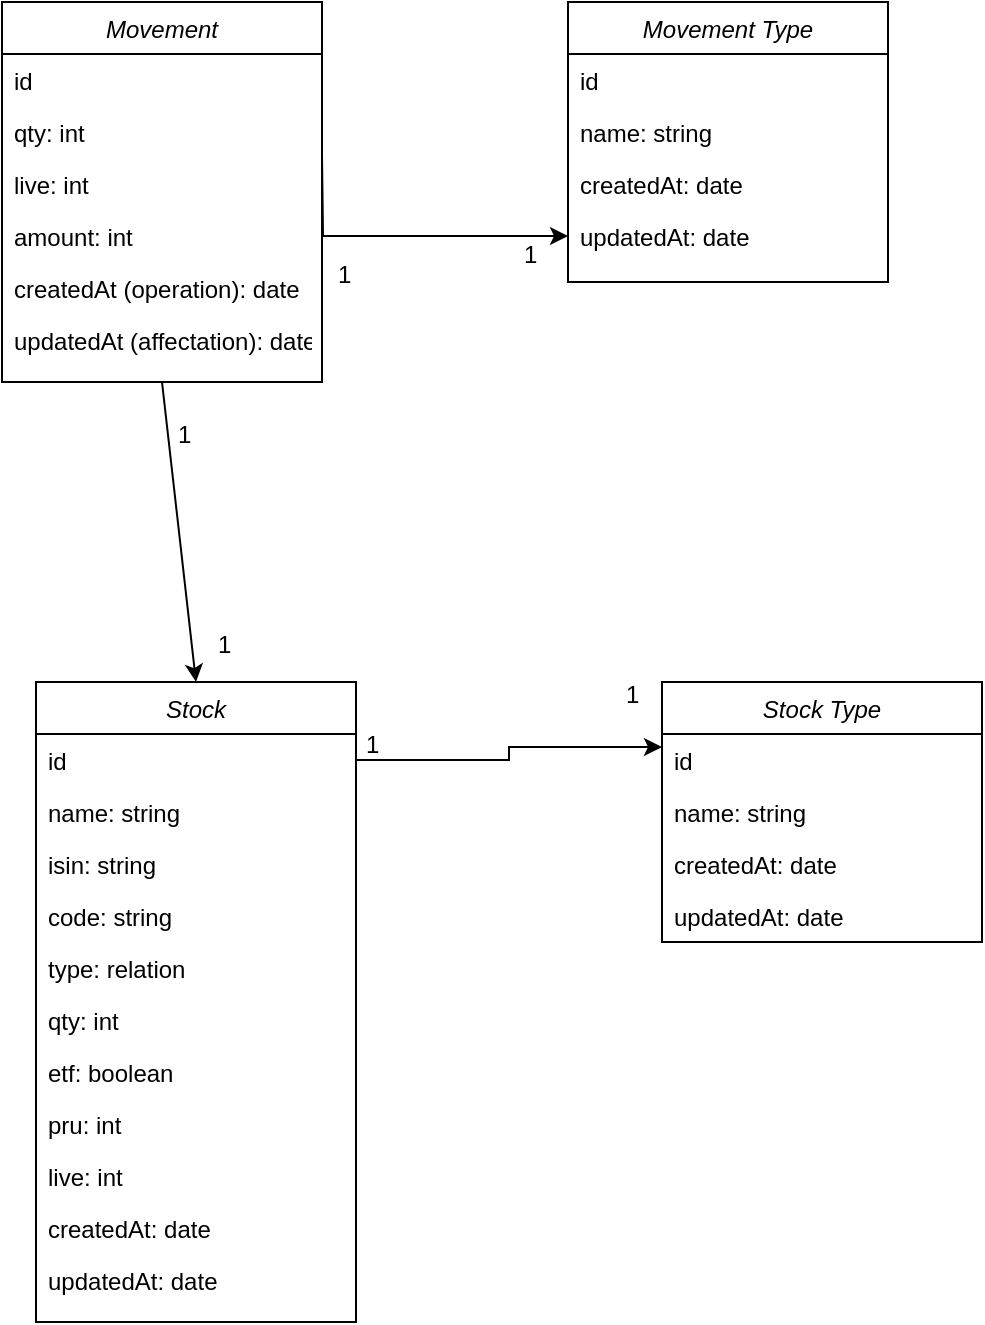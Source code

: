 <mxfile>
    <diagram id="C5RBs43oDa-KdzZeNtuy" name="Page-1">
        <mxGraphModel dx="1396" dy="782" grid="1" gridSize="10" guides="1" tooltips="1" connect="1" arrows="1" fold="1" page="1" pageScale="1" pageWidth="827" pageHeight="1169" math="0" shadow="0">
            <root>
                <mxCell id="WIyWlLk6GJQsqaUBKTNV-0"/>
                <mxCell id="WIyWlLk6GJQsqaUBKTNV-1" parent="WIyWlLk6GJQsqaUBKTNV-0"/>
                <mxCell id="mvoTX4V7nqbFKOvAeYUd-6" value="Movement" style="swimlane;fontStyle=2;align=center;verticalAlign=top;childLayout=stackLayout;horizontal=1;startSize=26;horizontalStack=0;resizeParent=1;resizeLast=0;collapsible=1;marginBottom=0;rounded=0;shadow=0;strokeWidth=1;" parent="WIyWlLk6GJQsqaUBKTNV-1" vertex="1">
                    <mxGeometry x="650" y="90" width="160" height="190" as="geometry">
                        <mxRectangle x="230" y="140" width="160" height="26" as="alternateBounds"/>
                    </mxGeometry>
                </mxCell>
                <mxCell id="mvoTX4V7nqbFKOvAeYUd-7" value="id" style="text;align=left;verticalAlign=top;spacingLeft=4;spacingRight=4;overflow=hidden;rotatable=0;points=[[0,0.5],[1,0.5]];portConstraint=eastwest;" parent="mvoTX4V7nqbFKOvAeYUd-6" vertex="1">
                    <mxGeometry y="26" width="160" height="26" as="geometry"/>
                </mxCell>
                <mxCell id="mvoTX4V7nqbFKOvAeYUd-8" value="qty: int" style="text;align=left;verticalAlign=top;spacingLeft=4;spacingRight=4;overflow=hidden;rotatable=0;points=[[0,0.5],[1,0.5]];portConstraint=eastwest;rounded=0;shadow=0;html=0;" parent="mvoTX4V7nqbFKOvAeYUd-6" vertex="1">
                    <mxGeometry y="52" width="160" height="26" as="geometry"/>
                </mxCell>
                <mxCell id="mvoTX4V7nqbFKOvAeYUd-10" value="live: int" style="text;align=left;verticalAlign=top;spacingLeft=4;spacingRight=4;overflow=hidden;rotatable=0;points=[[0,0.5],[1,0.5]];portConstraint=eastwest;rounded=0;shadow=0;html=0;" parent="mvoTX4V7nqbFKOvAeYUd-6" vertex="1">
                    <mxGeometry y="78" width="160" height="26" as="geometry"/>
                </mxCell>
                <mxCell id="pf6f9cD-OFP5H5Cz7i9o-34" value="amount: int" style="text;align=left;verticalAlign=top;spacingLeft=4;spacingRight=4;overflow=hidden;rotatable=0;points=[[0,0.5],[1,0.5]];portConstraint=eastwest;rounded=0;shadow=0;html=0;" parent="mvoTX4V7nqbFKOvAeYUd-6" vertex="1">
                    <mxGeometry y="104" width="160" height="26" as="geometry"/>
                </mxCell>
                <mxCell id="19" value="createdAt (operation): date" style="text;align=left;verticalAlign=top;spacingLeft=4;spacingRight=4;overflow=hidden;rotatable=0;points=[[0,0.5],[1,0.5]];portConstraint=eastwest;rounded=0;shadow=0;html=0;" parent="mvoTX4V7nqbFKOvAeYUd-6" vertex="1">
                    <mxGeometry y="130" width="160" height="26" as="geometry"/>
                </mxCell>
                <mxCell id="20" value="updatedAt (affectation): date" style="text;align=left;verticalAlign=top;spacingLeft=4;spacingRight=4;overflow=hidden;rotatable=0;points=[[0,0.5],[1,0.5]];portConstraint=eastwest;rounded=0;shadow=0;html=0;" parent="mvoTX4V7nqbFKOvAeYUd-6" vertex="1">
                    <mxGeometry y="156" width="160" height="26" as="geometry"/>
                </mxCell>
                <mxCell id="pf6f9cD-OFP5H5Cz7i9o-0" value="Stock" style="swimlane;fontStyle=2;align=center;verticalAlign=top;childLayout=stackLayout;horizontal=1;startSize=26;horizontalStack=0;resizeParent=1;resizeLast=0;collapsible=1;marginBottom=0;rounded=0;shadow=0;strokeWidth=1;" parent="WIyWlLk6GJQsqaUBKTNV-1" vertex="1">
                    <mxGeometry x="667" y="430" width="160" height="320" as="geometry">
                        <mxRectangle x="230" y="140" width="160" height="26" as="alternateBounds"/>
                    </mxGeometry>
                </mxCell>
                <mxCell id="pf6f9cD-OFP5H5Cz7i9o-1" value="id" style="text;align=left;verticalAlign=top;spacingLeft=4;spacingRight=4;overflow=hidden;rotatable=0;points=[[0,0.5],[1,0.5]];portConstraint=eastwest;" parent="pf6f9cD-OFP5H5Cz7i9o-0" vertex="1">
                    <mxGeometry y="26" width="160" height="26" as="geometry"/>
                </mxCell>
                <mxCell id="pf6f9cD-OFP5H5Cz7i9o-2" value="name: string" style="text;align=left;verticalAlign=top;spacingLeft=4;spacingRight=4;overflow=hidden;rotatable=0;points=[[0,0.5],[1,0.5]];portConstraint=eastwest;rounded=0;shadow=0;html=0;" parent="pf6f9cD-OFP5H5Cz7i9o-0" vertex="1">
                    <mxGeometry y="52" width="160" height="26" as="geometry"/>
                </mxCell>
                <mxCell id="pf6f9cD-OFP5H5Cz7i9o-3" value="isin: string" style="text;align=left;verticalAlign=top;spacingLeft=4;spacingRight=4;overflow=hidden;rotatable=0;points=[[0,0.5],[1,0.5]];portConstraint=eastwest;rounded=0;shadow=0;html=0;" parent="pf6f9cD-OFP5H5Cz7i9o-0" vertex="1">
                    <mxGeometry y="78" width="160" height="26" as="geometry"/>
                </mxCell>
                <mxCell id="pf6f9cD-OFP5H5Cz7i9o-5" value="code: string" style="text;align=left;verticalAlign=top;spacingLeft=4;spacingRight=4;overflow=hidden;rotatable=0;points=[[0,0.5],[1,0.5]];portConstraint=eastwest;rounded=0;shadow=0;html=0;" parent="pf6f9cD-OFP5H5Cz7i9o-0" vertex="1">
                    <mxGeometry y="104" width="160" height="26" as="geometry"/>
                </mxCell>
                <mxCell id="pf6f9cD-OFP5H5Cz7i9o-4" value="type: relation" style="text;align=left;verticalAlign=top;spacingLeft=4;spacingRight=4;overflow=hidden;rotatable=0;points=[[0,0.5],[1,0.5]];portConstraint=eastwest;rounded=0;shadow=0;html=0;" parent="pf6f9cD-OFP5H5Cz7i9o-0" vertex="1">
                    <mxGeometry y="130" width="160" height="26" as="geometry"/>
                </mxCell>
                <mxCell id="pf6f9cD-OFP5H5Cz7i9o-13" value="qty: int" style="text;align=left;verticalAlign=top;spacingLeft=4;spacingRight=4;overflow=hidden;rotatable=0;points=[[0,0.5],[1,0.5]];portConstraint=eastwest;rounded=0;shadow=0;html=0;" parent="pf6f9cD-OFP5H5Cz7i9o-0" vertex="1">
                    <mxGeometry y="156" width="160" height="26" as="geometry"/>
                </mxCell>
                <mxCell id="pf6f9cD-OFP5H5Cz7i9o-16" value="etf: boolean" style="text;align=left;verticalAlign=top;spacingLeft=4;spacingRight=4;overflow=hidden;rotatable=0;points=[[0,0.5],[1,0.5]];portConstraint=eastwest;rounded=0;shadow=0;html=0;" parent="pf6f9cD-OFP5H5Cz7i9o-0" vertex="1">
                    <mxGeometry y="182" width="160" height="26" as="geometry"/>
                </mxCell>
                <mxCell id="pf6f9cD-OFP5H5Cz7i9o-32" value="pru: int" style="text;align=left;verticalAlign=top;spacingLeft=4;spacingRight=4;overflow=hidden;rotatable=0;points=[[0,0.5],[1,0.5]];portConstraint=eastwest;rounded=0;shadow=0;html=0;" parent="pf6f9cD-OFP5H5Cz7i9o-0" vertex="1">
                    <mxGeometry y="208" width="160" height="26" as="geometry"/>
                </mxCell>
                <mxCell id="6" value="live: int" style="text;align=left;verticalAlign=top;spacingLeft=4;spacingRight=4;overflow=hidden;rotatable=0;points=[[0,0.5],[1,0.5]];portConstraint=eastwest;rounded=0;shadow=0;html=0;" parent="pf6f9cD-OFP5H5Cz7i9o-0" vertex="1">
                    <mxGeometry y="234" width="160" height="26" as="geometry"/>
                </mxCell>
                <mxCell id="10" value="createdAt: date" style="text;align=left;verticalAlign=top;spacingLeft=4;spacingRight=4;overflow=hidden;rotatable=0;points=[[0,0.5],[1,0.5]];portConstraint=eastwest;rounded=0;shadow=0;html=0;" parent="pf6f9cD-OFP5H5Cz7i9o-0" vertex="1">
                    <mxGeometry y="260" width="160" height="26" as="geometry"/>
                </mxCell>
                <mxCell id="11" value="updatedAt: date" style="text;align=left;verticalAlign=top;spacingLeft=4;spacingRight=4;overflow=hidden;rotatable=0;points=[[0,0.5],[1,0.5]];portConstraint=eastwest;rounded=0;shadow=0;html=0;" parent="pf6f9cD-OFP5H5Cz7i9o-0" vertex="1">
                    <mxGeometry y="286" width="160" height="26" as="geometry"/>
                </mxCell>
                <mxCell id="pf6f9cD-OFP5H5Cz7i9o-17" value="Stock Type" style="swimlane;fontStyle=2;align=center;verticalAlign=top;childLayout=stackLayout;horizontal=1;startSize=26;horizontalStack=0;resizeParent=1;resizeLast=0;collapsible=1;marginBottom=0;rounded=0;shadow=0;strokeWidth=1;" parent="WIyWlLk6GJQsqaUBKTNV-1" vertex="1">
                    <mxGeometry x="980" y="430" width="160" height="130" as="geometry">
                        <mxRectangle x="230" y="140" width="160" height="26" as="alternateBounds"/>
                    </mxGeometry>
                </mxCell>
                <mxCell id="pf6f9cD-OFP5H5Cz7i9o-18" value="id" style="text;align=left;verticalAlign=top;spacingLeft=4;spacingRight=4;overflow=hidden;rotatable=0;points=[[0,0.5],[1,0.5]];portConstraint=eastwest;" parent="pf6f9cD-OFP5H5Cz7i9o-17" vertex="1">
                    <mxGeometry y="26" width="160" height="26" as="geometry"/>
                </mxCell>
                <mxCell id="pf6f9cD-OFP5H5Cz7i9o-19" value="name: string" style="text;align=left;verticalAlign=top;spacingLeft=4;spacingRight=4;overflow=hidden;rotatable=0;points=[[0,0.5],[1,0.5]];portConstraint=eastwest;rounded=0;shadow=0;html=0;" parent="pf6f9cD-OFP5H5Cz7i9o-17" vertex="1">
                    <mxGeometry y="52" width="160" height="26" as="geometry"/>
                </mxCell>
                <mxCell id="1" value="createdAt: date" style="text;align=left;verticalAlign=top;spacingLeft=4;spacingRight=4;overflow=hidden;rotatable=0;points=[[0,0.5],[1,0.5]];portConstraint=eastwest;rounded=0;shadow=0;html=0;" parent="pf6f9cD-OFP5H5Cz7i9o-17" vertex="1">
                    <mxGeometry y="78" width="160" height="26" as="geometry"/>
                </mxCell>
                <mxCell id="2" value="updatedAt: date" style="text;align=left;verticalAlign=top;spacingLeft=4;spacingRight=4;overflow=hidden;rotatable=0;points=[[0,0.5],[1,0.5]];portConstraint=eastwest;rounded=0;shadow=0;html=0;" parent="pf6f9cD-OFP5H5Cz7i9o-17" vertex="1">
                    <mxGeometry y="104" width="160" height="26" as="geometry"/>
                </mxCell>
                <mxCell id="pf6f9cD-OFP5H5Cz7i9o-28" style="edgeStyle=orthogonalEdgeStyle;rounded=0;orthogonalLoop=1;jettySize=auto;html=1;exitX=1;exitY=0.5;exitDx=0;exitDy=0;entryX=0;entryY=0.25;entryDx=0;entryDy=0;" parent="WIyWlLk6GJQsqaUBKTNV-1" source="pf6f9cD-OFP5H5Cz7i9o-1" target="pf6f9cD-OFP5H5Cz7i9o-17" edge="1">
                    <mxGeometry relative="1" as="geometry">
                        <mxPoint x="930" y="469" as="targetPoint"/>
                    </mxGeometry>
                </mxCell>
                <mxCell id="pf6f9cD-OFP5H5Cz7i9o-30" value="1" style="resizable=0;align=left;verticalAlign=bottom;labelBackgroundColor=none;fontSize=12;" parent="WIyWlLk6GJQsqaUBKTNV-1" connectable="0" vertex="1">
                    <mxGeometry x="830" y="470" as="geometry"/>
                </mxCell>
                <mxCell id="pf6f9cD-OFP5H5Cz7i9o-31" value="1" style="resizable=0;align=left;verticalAlign=bottom;labelBackgroundColor=none;fontSize=12;" parent="WIyWlLk6GJQsqaUBKTNV-1" connectable="0" vertex="1">
                    <mxGeometry x="960" y="445" as="geometry"/>
                </mxCell>
                <mxCell id="13" value="Movement Type" style="swimlane;fontStyle=2;align=center;verticalAlign=top;childLayout=stackLayout;horizontal=1;startSize=26;horizontalStack=0;resizeParent=1;resizeLast=0;collapsible=1;marginBottom=0;rounded=0;shadow=0;strokeWidth=1;" parent="WIyWlLk6GJQsqaUBKTNV-1" vertex="1">
                    <mxGeometry x="933" y="90" width="160" height="140" as="geometry">
                        <mxRectangle x="230" y="140" width="160" height="26" as="alternateBounds"/>
                    </mxGeometry>
                </mxCell>
                <mxCell id="14" value="id" style="text;align=left;verticalAlign=top;spacingLeft=4;spacingRight=4;overflow=hidden;rotatable=0;points=[[0,0.5],[1,0.5]];portConstraint=eastwest;" parent="13" vertex="1">
                    <mxGeometry y="26" width="160" height="26" as="geometry"/>
                </mxCell>
                <mxCell id="15" value="name: string" style="text;align=left;verticalAlign=top;spacingLeft=4;spacingRight=4;overflow=hidden;rotatable=0;points=[[0,0.5],[1,0.5]];portConstraint=eastwest;rounded=0;shadow=0;html=0;" parent="13" vertex="1">
                    <mxGeometry y="52" width="160" height="26" as="geometry"/>
                </mxCell>
                <mxCell id="16" value="createdAt: date" style="text;align=left;verticalAlign=top;spacingLeft=4;spacingRight=4;overflow=hidden;rotatable=0;points=[[0,0.5],[1,0.5]];portConstraint=eastwest;rounded=0;shadow=0;html=0;" parent="13" vertex="1">
                    <mxGeometry y="78" width="160" height="26" as="geometry"/>
                </mxCell>
                <mxCell id="17" value="updatedAt: date" style="text;align=left;verticalAlign=top;spacingLeft=4;spacingRight=4;overflow=hidden;rotatable=0;points=[[0,0.5],[1,0.5]];portConstraint=eastwest;rounded=0;shadow=0;html=0;" parent="13" vertex="1">
                    <mxGeometry y="104" width="160" height="26" as="geometry"/>
                </mxCell>
                <mxCell id="18" style="edgeStyle=orthogonalEdgeStyle;rounded=0;orthogonalLoop=1;jettySize=auto;html=1;exitX=1;exitY=0.5;exitDx=0;exitDy=0;entryX=0;entryY=0.5;entryDx=0;entryDy=0;" parent="WIyWlLk6GJQsqaUBKTNV-1" target="17" edge="1">
                    <mxGeometry relative="1" as="geometry">
                        <mxPoint x="963" y="160" as="targetPoint"/>
                        <mxPoint x="810" y="166.5" as="sourcePoint"/>
                    </mxGeometry>
                </mxCell>
                <mxCell id="22" value="" style="endArrow=classic;html=1;entryX=0.5;entryY=0;entryDx=0;entryDy=0;exitX=0.5;exitY=1;exitDx=0;exitDy=0;" parent="WIyWlLk6GJQsqaUBKTNV-1" source="mvoTX4V7nqbFKOvAeYUd-6" target="pf6f9cD-OFP5H5Cz7i9o-0" edge="1">
                    <mxGeometry width="50" height="50" relative="1" as="geometry">
                        <mxPoint x="723.44" y="299.404" as="sourcePoint"/>
                        <mxPoint x="940" y="240" as="targetPoint"/>
                    </mxGeometry>
                </mxCell>
                <mxCell id="23" value="1" style="resizable=0;align=left;verticalAlign=bottom;labelBackgroundColor=none;fontSize=12;" parent="WIyWlLk6GJQsqaUBKTNV-1" connectable="0" vertex="1">
                    <mxGeometry x="840" y="480" as="geometry">
                        <mxPoint x="-104" y="-165" as="offset"/>
                    </mxGeometry>
                </mxCell>
                <mxCell id="24" value="1" style="resizable=0;align=left;verticalAlign=bottom;labelBackgroundColor=none;fontSize=12;" parent="WIyWlLk6GJQsqaUBKTNV-1" connectable="0" vertex="1">
                    <mxGeometry x="860" y="585" as="geometry">
                        <mxPoint x="-104" y="-165" as="offset"/>
                    </mxGeometry>
                </mxCell>
                <mxCell id="25" value="1" style="resizable=0;align=left;verticalAlign=bottom;labelBackgroundColor=none;fontSize=12;" parent="WIyWlLk6GJQsqaUBKTNV-1" connectable="0" vertex="1">
                    <mxGeometry x="920" y="400" as="geometry">
                        <mxPoint x="-104" y="-165" as="offset"/>
                    </mxGeometry>
                </mxCell>
                <mxCell id="26" value="1" style="resizable=0;align=left;verticalAlign=bottom;labelBackgroundColor=none;fontSize=12;" parent="WIyWlLk6GJQsqaUBKTNV-1" connectable="0" vertex="1">
                    <mxGeometry x="1013" y="390" as="geometry">
                        <mxPoint x="-104" y="-165" as="offset"/>
                    </mxGeometry>
                </mxCell>
            </root>
        </mxGraphModel>
    </diagram>
</mxfile>
